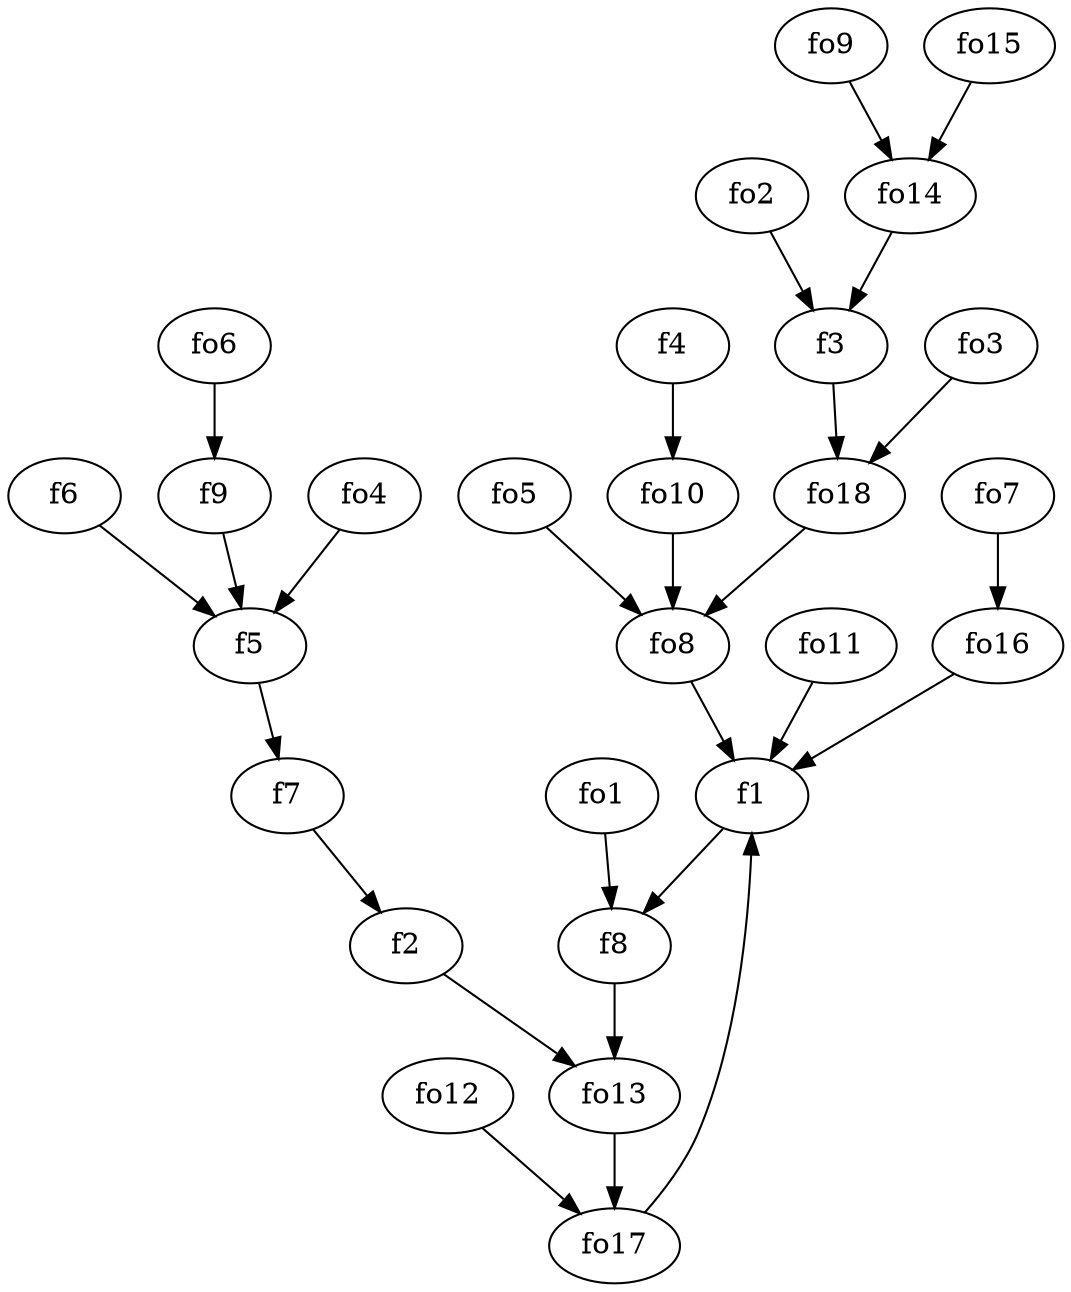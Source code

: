 strict digraph  {
f1;
f2;
f3;
f4;
f5;
f6;
f7;
f8;
f9;
fo1;
fo2;
fo3;
fo4;
fo5;
fo6;
fo7;
fo8;
fo9;
fo10;
fo11;
fo12;
fo13;
fo14;
fo15;
fo16;
fo17;
fo18;
f1 -> f8  [weight=2];
f2 -> fo13  [weight=2];
f3 -> fo18  [weight=2];
f4 -> fo10  [weight=2];
f5 -> f7  [weight=2];
f6 -> f5  [weight=2];
f7 -> f2  [weight=2];
f8 -> fo13  [weight=2];
f9 -> f5  [weight=2];
fo1 -> f8  [weight=2];
fo2 -> f3  [weight=2];
fo3 -> fo18  [weight=2];
fo4 -> f5  [weight=2];
fo5 -> fo8  [weight=2];
fo6 -> f9  [weight=2];
fo7 -> fo16  [weight=2];
fo8 -> f1  [weight=2];
fo9 -> fo14  [weight=2];
fo10 -> fo8  [weight=2];
fo11 -> f1  [weight=2];
fo12 -> fo17  [weight=2];
fo13 -> fo17  [weight=2];
fo14 -> f3  [weight=2];
fo15 -> fo14  [weight=2];
fo16 -> f1  [weight=2];
fo17 -> f1  [weight=2];
fo18 -> fo8  [weight=2];
}

